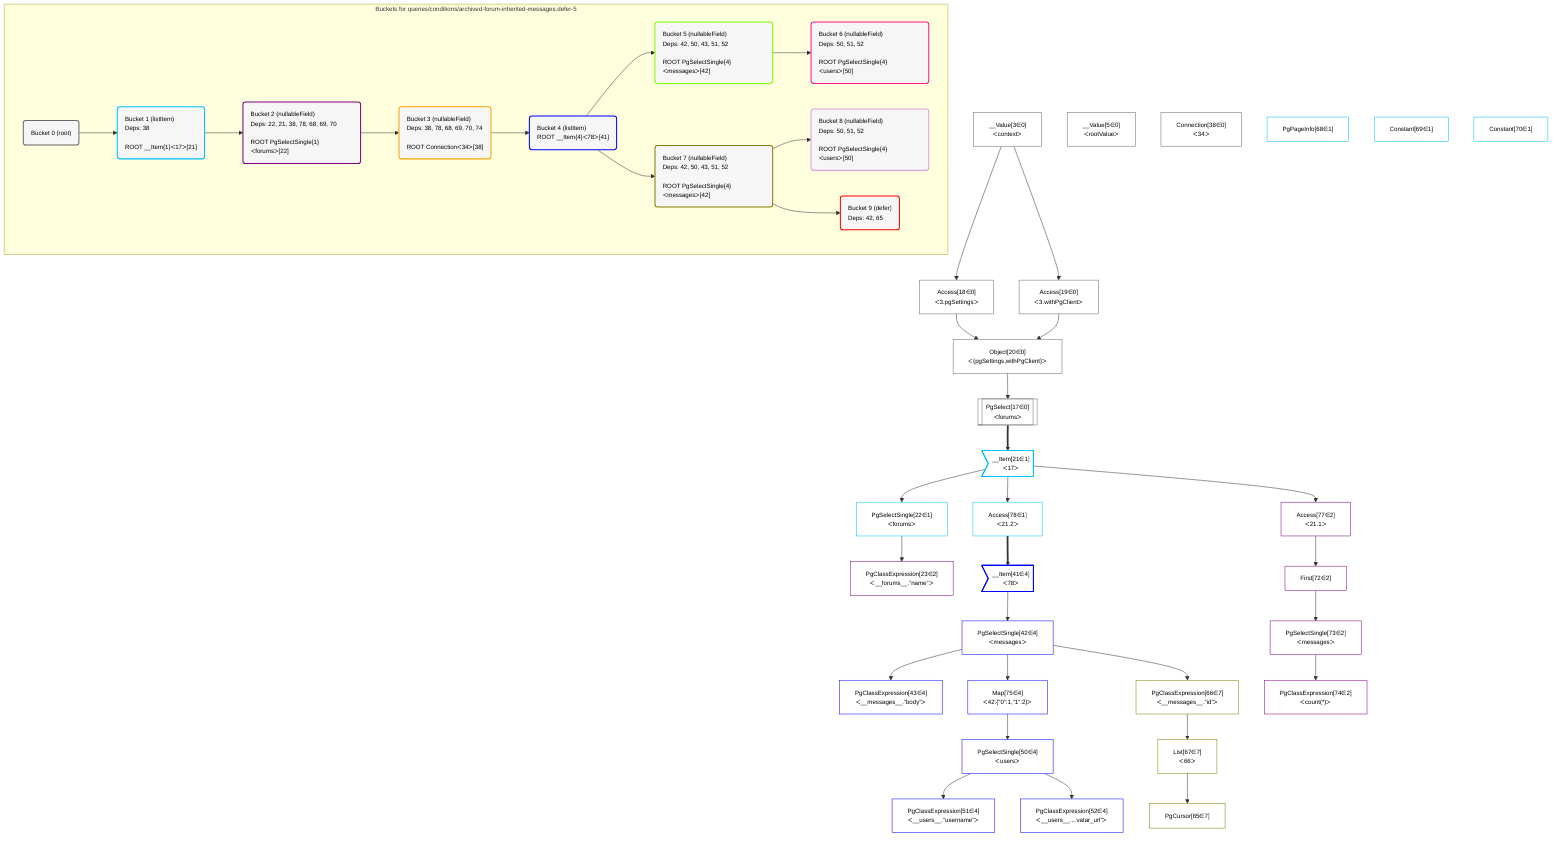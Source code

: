 %%{init: {'themeVariables': { 'fontSize': '12px'}}}%%
graph TD
    classDef path fill:#eee,stroke:#000,color:#000
    classDef plan fill:#fff,stroke-width:1px,color:#000
    classDef itemplan fill:#fff,stroke-width:2px,color:#000
    classDef sideeffectplan fill:#f00,stroke-width:2px,color:#000
    classDef bucket fill:#f6f6f6,color:#000,stroke-width:2px,text-align:left


    %% define steps
    __Value3["__Value[3∈0]<br />ᐸcontextᐳ"]:::plan
    __Value5["__Value[5∈0]<br />ᐸrootValueᐳ"]:::plan
    Access18["Access[18∈0]<br />ᐸ3.pgSettingsᐳ"]:::plan
    Access19["Access[19∈0]<br />ᐸ3.withPgClientᐳ"]:::plan
    Object20["Object[20∈0]<br />ᐸ{pgSettings,withPgClient}ᐳ"]:::plan
    PgSelect17[["PgSelect[17∈0]<br />ᐸforumsᐳ"]]:::plan
    __Item21>"__Item[21∈1]<br />ᐸ17ᐳ"]:::itemplan
    PgSelectSingle22["PgSelectSingle[22∈1]<br />ᐸforumsᐳ"]:::plan
    PgClassExpression23["PgClassExpression[23∈2]<br />ᐸ__forums__.”name”ᐳ"]:::plan
    Connection38["Connection[38∈0]<br />ᐸ34ᐳ"]:::plan
    Access78["Access[78∈1]<br />ᐸ21.2ᐳ"]:::plan
    __Item41>"__Item[41∈4]<br />ᐸ78ᐳ"]:::itemplan
    PgSelectSingle42["PgSelectSingle[42∈4]<br />ᐸmessagesᐳ"]:::plan
    PgClassExpression43["PgClassExpression[43∈4]<br />ᐸ__messages__.”body”ᐳ"]:::plan
    Map75["Map[75∈4]<br />ᐸ42:{”0”:1,”1”:2}ᐳ"]:::plan
    PgSelectSingle50["PgSelectSingle[50∈4]<br />ᐸusersᐳ"]:::plan
    PgClassExpression51["PgClassExpression[51∈4]<br />ᐸ__users__.”username”ᐳ"]:::plan
    PgClassExpression52["PgClassExpression[52∈4]<br />ᐸ__users__....vatar_url”ᐳ"]:::plan
    PgClassExpression66["PgClassExpression[66∈7]<br />ᐸ__messages__.”id”ᐳ"]:::plan
    List67["List[67∈7]<br />ᐸ66ᐳ"]:::plan
    PgCursor65["PgCursor[65∈7]"]:::plan
    PgPageInfo68["PgPageInfo[68∈1]"]:::plan
    Constant69["Constant[69∈1]"]:::plan
    Constant70["Constant[70∈1]"]:::plan
    Access77["Access[77∈2]<br />ᐸ21.1ᐳ"]:::plan
    First72["First[72∈2]"]:::plan
    PgSelectSingle73["PgSelectSingle[73∈2]<br />ᐸmessagesᐳ"]:::plan
    PgClassExpression74["PgClassExpression[74∈2]<br />ᐸcount(*)ᐳ"]:::plan

    %% plan dependencies
    __Value3 --> Access18
    __Value3 --> Access19
    Access18 & Access19 --> Object20
    Object20 --> PgSelect17
    PgSelect17 ==> __Item21
    __Item21 --> PgSelectSingle22
    PgSelectSingle22 --> PgClassExpression23
    __Item21 --> Access78
    Access78 ==> __Item41
    __Item41 --> PgSelectSingle42
    PgSelectSingle42 --> PgClassExpression43
    PgSelectSingle42 --> Map75
    Map75 --> PgSelectSingle50
    PgSelectSingle50 --> PgClassExpression51
    PgSelectSingle50 --> PgClassExpression52
    PgSelectSingle42 --> PgClassExpression66
    PgClassExpression66 --> List67
    List67 --> PgCursor65
    __Item21 --> Access77
    Access77 --> First72
    First72 --> PgSelectSingle73
    PgSelectSingle73 --> PgClassExpression74

    subgraph "Buckets for queries/conditions/archived-forum-inherited-messages.defer-5"
    Bucket0("Bucket 0 (root)"):::bucket
    classDef bucket0 stroke:#696969
    class Bucket0,__Value3,__Value5,PgSelect17,Access18,Access19,Object20,Connection38 bucket0
    Bucket1("Bucket 1 (listItem)<br />Deps: 38<br /><br />ROOT __Item{1}ᐸ17ᐳ[21]"):::bucket
    classDef bucket1 stroke:#00bfff
    class Bucket1,__Item21,PgSelectSingle22,PgPageInfo68,Constant69,Constant70,Access78 bucket1
    Bucket2("Bucket 2 (nullableField)<br />Deps: 22, 21, 38, 78, 68, 69, 70<br /><br />ROOT PgSelectSingle{1}ᐸforumsᐳ[22]"):::bucket
    classDef bucket2 stroke:#7f007f
    class Bucket2,PgClassExpression23,First72,PgSelectSingle73,PgClassExpression74,Access77 bucket2
    Bucket3("Bucket 3 (nullableField)<br />Deps: 38, 78, 68, 69, 70, 74<br /><br />ROOT Connectionᐸ34ᐳ[38]"):::bucket
    classDef bucket3 stroke:#ffa500
    class Bucket3 bucket3
    Bucket4("Bucket 4 (listItem)<br />ROOT __Item{4}ᐸ78ᐳ[41]"):::bucket
    classDef bucket4 stroke:#0000ff
    class Bucket4,__Item41,PgSelectSingle42,PgClassExpression43,PgSelectSingle50,PgClassExpression51,PgClassExpression52,Map75 bucket4
    Bucket5("Bucket 5 (nullableField)<br />Deps: 42, 50, 43, 51, 52<br /><br />ROOT PgSelectSingle{4}ᐸmessagesᐳ[42]"):::bucket
    classDef bucket5 stroke:#7fff00
    class Bucket5 bucket5
    Bucket6("Bucket 6 (nullableField)<br />Deps: 50, 51, 52<br /><br />ROOT PgSelectSingle{4}ᐸusersᐳ[50]"):::bucket
    classDef bucket6 stroke:#ff1493
    class Bucket6 bucket6
    Bucket7("Bucket 7 (nullableField)<br />Deps: 42, 50, 43, 51, 52<br /><br />ROOT PgSelectSingle{4}ᐸmessagesᐳ[42]"):::bucket
    classDef bucket7 stroke:#808000
    class Bucket7,PgCursor65,PgClassExpression66,List67 bucket7
    Bucket8("Bucket 8 (nullableField)<br />Deps: 50, 51, 52<br /><br />ROOT PgSelectSingle{4}ᐸusersᐳ[50]"):::bucket
    classDef bucket8 stroke:#dda0dd
    class Bucket8 bucket8
    Bucket9("Bucket 9 (defer)<br />Deps: 42, 65"):::bucket
    classDef bucket9 stroke:#ff0000
    class Bucket9 bucket9
    Bucket0 --> Bucket1
    Bucket1 --> Bucket2
    Bucket2 --> Bucket3
    Bucket3 --> Bucket4
    Bucket4 --> Bucket5 & Bucket7
    Bucket5 --> Bucket6
    Bucket7 --> Bucket8 & Bucket9
    end